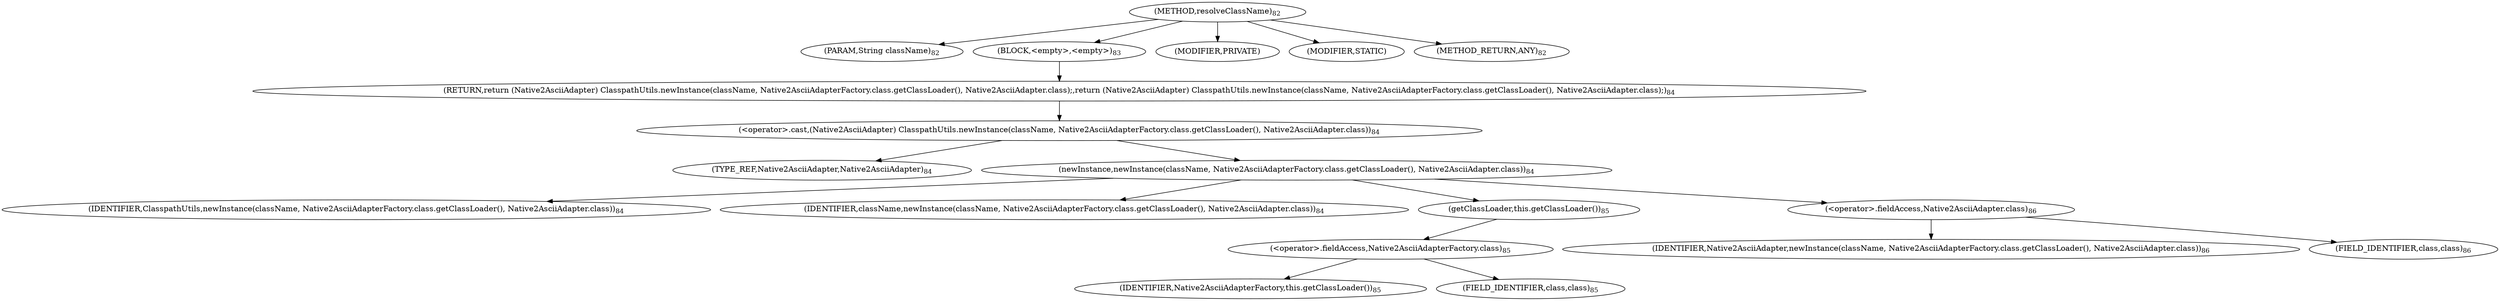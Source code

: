 digraph "resolveClassName" {  
"97" [label = <(METHOD,resolveClassName)<SUB>82</SUB>> ]
"98" [label = <(PARAM,String className)<SUB>82</SUB>> ]
"99" [label = <(BLOCK,&lt;empty&gt;,&lt;empty&gt;)<SUB>83</SUB>> ]
"100" [label = <(RETURN,return (Native2AsciiAdapter) ClasspathUtils.newInstance(className, Native2AsciiAdapterFactory.class.getClassLoader(), Native2AsciiAdapter.class);,return (Native2AsciiAdapter) ClasspathUtils.newInstance(className, Native2AsciiAdapterFactory.class.getClassLoader(), Native2AsciiAdapter.class);)<SUB>84</SUB>> ]
"101" [label = <(&lt;operator&gt;.cast,(Native2AsciiAdapter) ClasspathUtils.newInstance(className, Native2AsciiAdapterFactory.class.getClassLoader(), Native2AsciiAdapter.class))<SUB>84</SUB>> ]
"102" [label = <(TYPE_REF,Native2AsciiAdapter,Native2AsciiAdapter)<SUB>84</SUB>> ]
"103" [label = <(newInstance,newInstance(className, Native2AsciiAdapterFactory.class.getClassLoader(), Native2AsciiAdapter.class))<SUB>84</SUB>> ]
"104" [label = <(IDENTIFIER,ClasspathUtils,newInstance(className, Native2AsciiAdapterFactory.class.getClassLoader(), Native2AsciiAdapter.class))<SUB>84</SUB>> ]
"105" [label = <(IDENTIFIER,className,newInstance(className, Native2AsciiAdapterFactory.class.getClassLoader(), Native2AsciiAdapter.class))<SUB>84</SUB>> ]
"106" [label = <(getClassLoader,this.getClassLoader())<SUB>85</SUB>> ]
"107" [label = <(&lt;operator&gt;.fieldAccess,Native2AsciiAdapterFactory.class)<SUB>85</SUB>> ]
"108" [label = <(IDENTIFIER,Native2AsciiAdapterFactory,this.getClassLoader())<SUB>85</SUB>> ]
"109" [label = <(FIELD_IDENTIFIER,class,class)<SUB>85</SUB>> ]
"110" [label = <(&lt;operator&gt;.fieldAccess,Native2AsciiAdapter.class)<SUB>86</SUB>> ]
"111" [label = <(IDENTIFIER,Native2AsciiAdapter,newInstance(className, Native2AsciiAdapterFactory.class.getClassLoader(), Native2AsciiAdapter.class))<SUB>86</SUB>> ]
"112" [label = <(FIELD_IDENTIFIER,class,class)<SUB>86</SUB>> ]
"113" [label = <(MODIFIER,PRIVATE)> ]
"114" [label = <(MODIFIER,STATIC)> ]
"115" [label = <(METHOD_RETURN,ANY)<SUB>82</SUB>> ]
  "97" -> "98" 
  "97" -> "99" 
  "97" -> "113" 
  "97" -> "114" 
  "97" -> "115" 
  "99" -> "100" 
  "100" -> "101" 
  "101" -> "102" 
  "101" -> "103" 
  "103" -> "104" 
  "103" -> "105" 
  "103" -> "106" 
  "103" -> "110" 
  "106" -> "107" 
  "107" -> "108" 
  "107" -> "109" 
  "110" -> "111" 
  "110" -> "112" 
}
